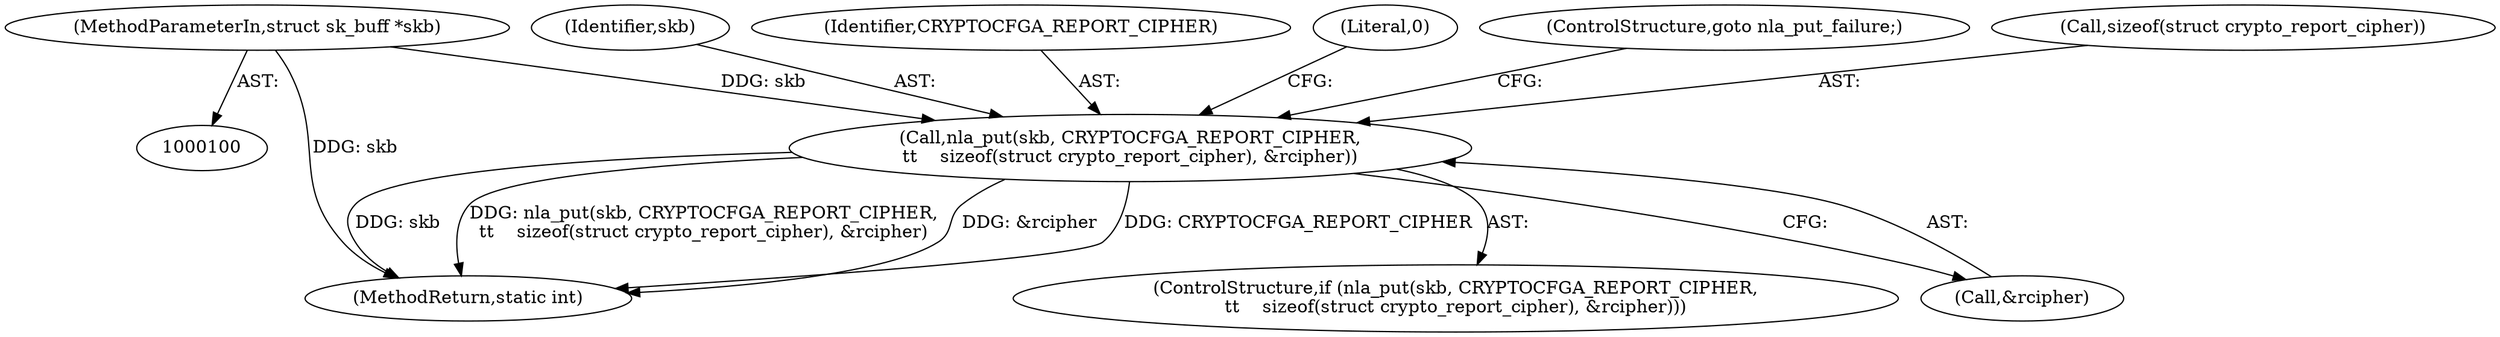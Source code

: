 digraph "0_linux_f43f39958beb206b53292801e216d9b8a660f087_1@pointer" {
"1000101" [label="(MethodParameterIn,struct sk_buff *skb)"];
"1000140" [label="(Call,nla_put(skb, CRYPTOCFGA_REPORT_CIPHER,\n\t\t    sizeof(struct crypto_report_cipher), &rcipher))"];
"1000154" [label="(MethodReturn,static int)"];
"1000139" [label="(ControlStructure,if (nla_put(skb, CRYPTOCFGA_REPORT_CIPHER,\n\t\t    sizeof(struct crypto_report_cipher), &rcipher)))"];
"1000141" [label="(Identifier,skb)"];
"1000140" [label="(Call,nla_put(skb, CRYPTOCFGA_REPORT_CIPHER,\n\t\t    sizeof(struct crypto_report_cipher), &rcipher))"];
"1000145" [label="(Call,&rcipher)"];
"1000142" [label="(Identifier,CRYPTOCFGA_REPORT_CIPHER)"];
"1000101" [label="(MethodParameterIn,struct sk_buff *skb)"];
"1000149" [label="(Literal,0)"];
"1000147" [label="(ControlStructure,goto nla_put_failure;)"];
"1000143" [label="(Call,sizeof(struct crypto_report_cipher))"];
"1000101" -> "1000100"  [label="AST: "];
"1000101" -> "1000154"  [label="DDG: skb"];
"1000101" -> "1000140"  [label="DDG: skb"];
"1000140" -> "1000139"  [label="AST: "];
"1000140" -> "1000145"  [label="CFG: "];
"1000141" -> "1000140"  [label="AST: "];
"1000142" -> "1000140"  [label="AST: "];
"1000143" -> "1000140"  [label="AST: "];
"1000145" -> "1000140"  [label="AST: "];
"1000147" -> "1000140"  [label="CFG: "];
"1000149" -> "1000140"  [label="CFG: "];
"1000140" -> "1000154"  [label="DDG: CRYPTOCFGA_REPORT_CIPHER"];
"1000140" -> "1000154"  [label="DDG: skb"];
"1000140" -> "1000154"  [label="DDG: nla_put(skb, CRYPTOCFGA_REPORT_CIPHER,\n\t\t    sizeof(struct crypto_report_cipher), &rcipher)"];
"1000140" -> "1000154"  [label="DDG: &rcipher"];
}
